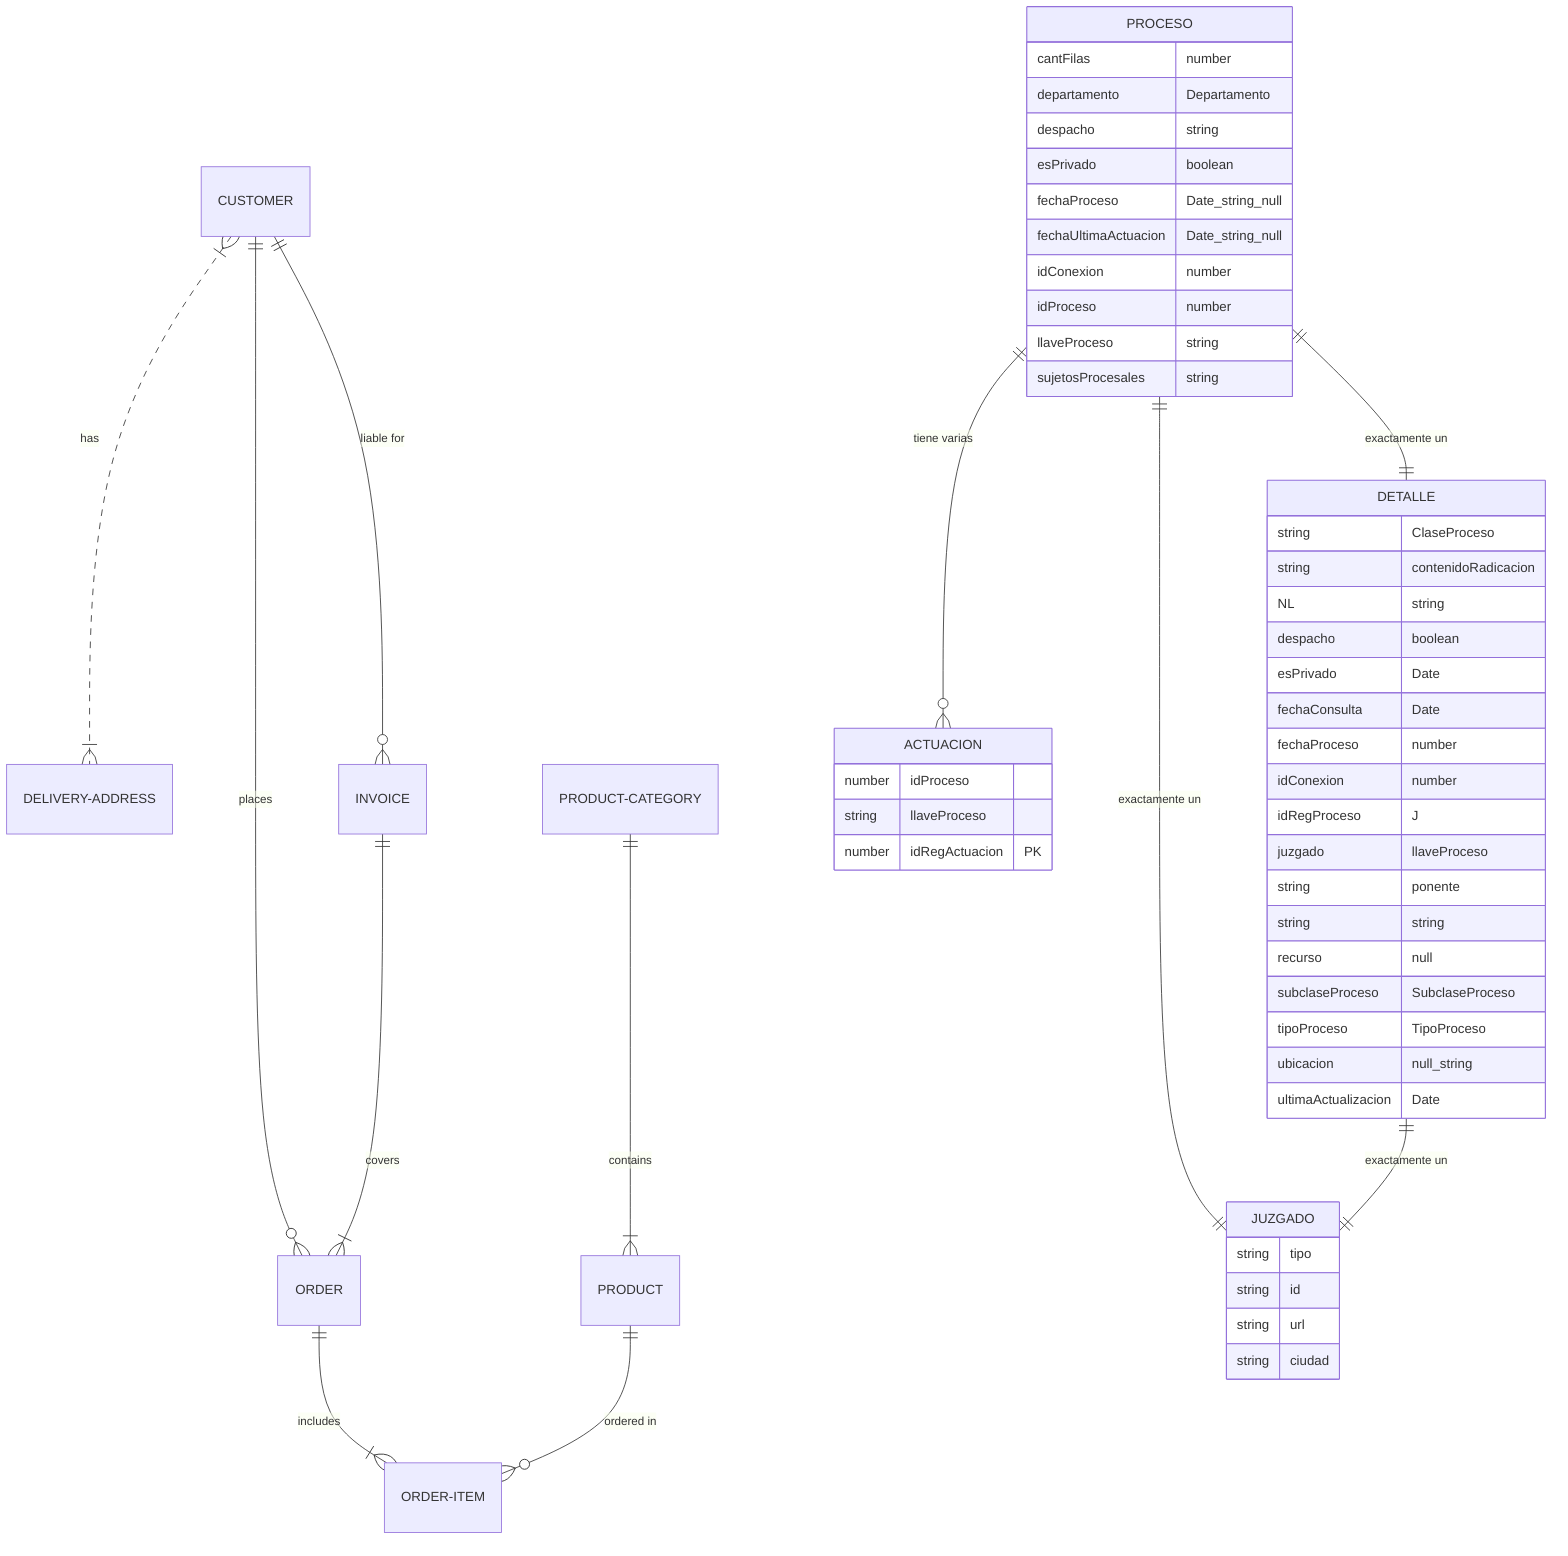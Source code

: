 erDiagram
    CUSTOMER }|..|{ DELIVERY-ADDRESS : has
    CUSTOMER ||--o{ ORDER : places
    CUSTOMER ||--o{ INVOICE : "liable for"
    p ||--o{ a : "tiene varias"
    INVOICE ||--|{ ORDER : covers
    ORDER ||--|{ ORDER-ITEM : includes
    PRODUCT-CATEGORY ||--|{ PRODUCT : contains
    PRODUCT ||--o{ ORDER-ITEM : "ordered in"
    p ||--|| j : "exactamente un"
    d ||--|| j : "exactamente un"
    p ||--|| d : "exactamente un"

    p[PROCESO] {
        cantFilas            number
        departamento         Departamento
        despacho             string
        esPrivado            boolean
        fechaProceso         Date_string_null
        fechaUltimaActuacion Date_string_null
        idConexion           number
        idProceso            number
        llaveProceso         string
        sujetosProcesales    string
    }
    d[DETALLE]{
        string ClaseProceso
        string contenidoRadicacion NL
        string despacho
        boolean esPrivado
        Date fechaConsulta
        Date fechaProceso
        number idConexion
        number idRegProceso
        J juzgado
        llaveProceso string
        ponente string
        string recurso null
        subclaseProceso SubclaseProceso
        tipoProceso TipoProceso
        ubicacion null_string
        ultimaActualizacion Date
    }
    j[JUZGADO]{
        string tipo
        string id
        string url
        string ciudad
    }
    a[ACTUACION]{
        number idProceso
        string llaveProceso
        number idRegActuacion PK
    }
